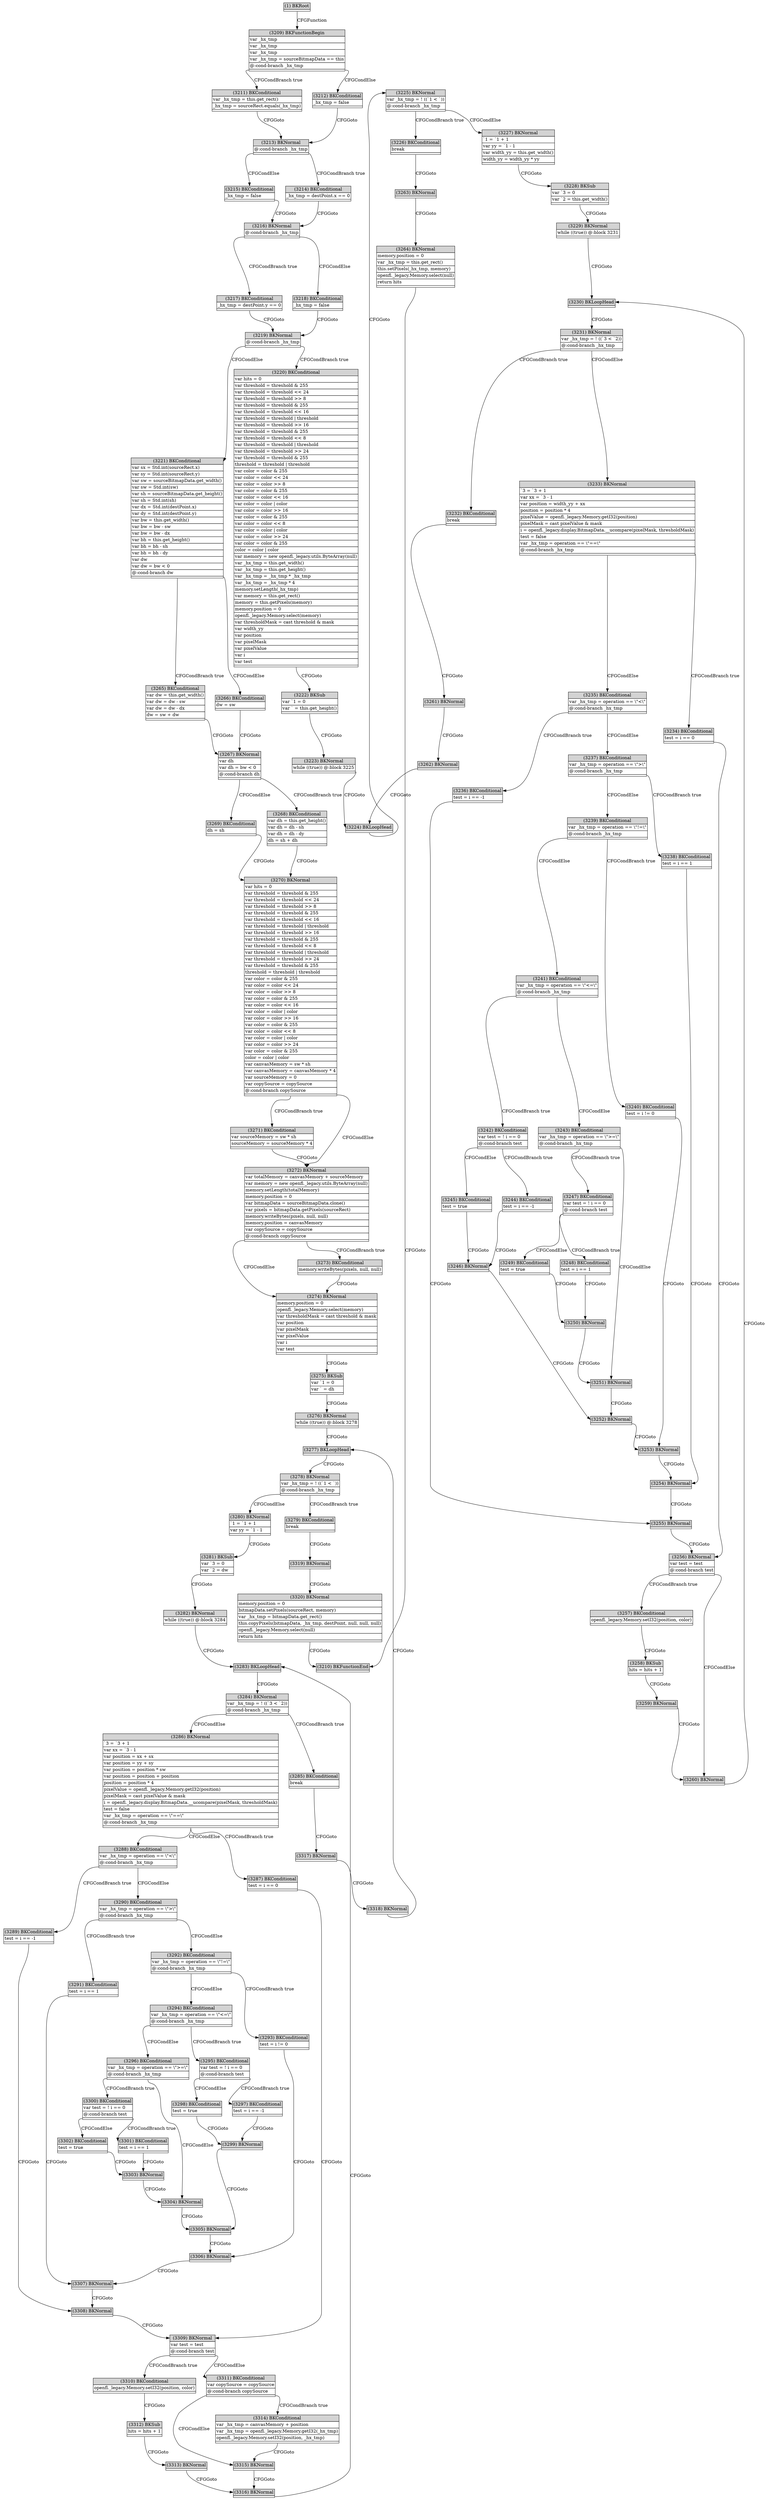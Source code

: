 digraph graphname {
	node [shape=plaintext];
n3320[label=<<table BORDER="0" CELLBORDER="1" CELLSPACING="0">
	<tr><td port="in" bgcolor="lightgray">(3320) BKNormal</td></tr>
	<tr><td port="e0" align="left">memory.position = 0</td></tr>
	<tr><td port="e1" align="left">bitmapData.setPixels(sourceRect, memory)</td></tr>
	<tr><td port="e2" align="left">var _hx_tmp = bitmapData.get_rect()</td></tr>
	<tr><td port="e3" align="left">this.copyPixels(bitmapData, _hx_tmp, destPoint, null, null, null)</td></tr>
	<tr><td port="e4" align="left">openfl._legacy.Memory.select(null)</td></tr>
	<tr><td port="e5" align="left">return hits</td></tr>
	<tr><td port="out"></td></tr>
</table>>];
n3319[label=<<table BORDER="0" CELLBORDER="1" CELLSPACING="0">
	<tr><td port="in" bgcolor="lightgray">(3319) BKNormal</td></tr>
	<tr><td port="out"></td></tr>
</table>>];
n3318[label=<<table BORDER="0" CELLBORDER="1" CELLSPACING="0">
	<tr><td port="in" bgcolor="lightgray">(3318) BKNormal</td></tr>
	<tr><td port="out"></td></tr>
</table>>];
n3317[label=<<table BORDER="0" CELLBORDER="1" CELLSPACING="0">
	<tr><td port="in" bgcolor="lightgray">(3317) BKNormal</td></tr>
	<tr><td port="out"></td></tr>
</table>>];
n3316[label=<<table BORDER="0" CELLBORDER="1" CELLSPACING="0">
	<tr><td port="in" bgcolor="lightgray">(3316) BKNormal</td></tr>
	<tr><td port="out"></td></tr>
</table>>];
n3315[label=<<table BORDER="0" CELLBORDER="1" CELLSPACING="0">
	<tr><td port="in" bgcolor="lightgray">(3315) BKNormal</td></tr>
	<tr><td port="out"></td></tr>
</table>>];
n3314[label=<<table BORDER="0" CELLBORDER="1" CELLSPACING="0">
	<tr><td port="in" bgcolor="lightgray">(3314) BKConditional</td></tr>
	<tr><td port="e0" align="left">var _hx_tmp = canvasMemory + position</td></tr>
	<tr><td port="e1" align="left">var _hx_tmp = openfl._legacy.Memory.getI32(_hx_tmp)</td></tr>
	<tr><td port="e2" align="left">openfl._legacy.Memory.setI32(position, _hx_tmp)</td></tr>
	<tr><td port="out"></td></tr>
</table>>];
n3313[label=<<table BORDER="0" CELLBORDER="1" CELLSPACING="0">
	<tr><td port="in" bgcolor="lightgray">(3313) BKNormal</td></tr>
	<tr><td port="out"></td></tr>
</table>>];
n3312[label=<<table BORDER="0" CELLBORDER="1" CELLSPACING="0">
	<tr><td port="in" bgcolor="lightgray">(3312) BKSub</td></tr>
	<tr><td port="e0" align="left">hits = hits + 1</td></tr>
	<tr><td port="out"></td></tr>
</table>>];
n3311[label=<<table BORDER="0" CELLBORDER="1" CELLSPACING="0">
	<tr><td port="in" bgcolor="lightgray">(3311) BKConditional</td></tr>
	<tr><td port="e0" align="left">var copySource = copySource</td></tr>
	<tr><td port="e1" align="left">@:cond-branch copySource</td></tr>
	<tr><td port="out"></td></tr>
</table>>];
n3310[label=<<table BORDER="0" CELLBORDER="1" CELLSPACING="0">
	<tr><td port="in" bgcolor="lightgray">(3310) BKConditional</td></tr>
	<tr><td port="e0" align="left">openfl._legacy.Memory.setI32(position, color)</td></tr>
	<tr><td port="out"></td></tr>
</table>>];
n3309[label=<<table BORDER="0" CELLBORDER="1" CELLSPACING="0">
	<tr><td port="in" bgcolor="lightgray">(3309) BKNormal</td></tr>
	<tr><td port="e0" align="left">var test = test</td></tr>
	<tr><td port="e1" align="left">@:cond-branch test</td></tr>
	<tr><td port="out"></td></tr>
</table>>];
n3308[label=<<table BORDER="0" CELLBORDER="1" CELLSPACING="0">
	<tr><td port="in" bgcolor="lightgray">(3308) BKNormal</td></tr>
	<tr><td port="out"></td></tr>
</table>>];
n3307[label=<<table BORDER="0" CELLBORDER="1" CELLSPACING="0">
	<tr><td port="in" bgcolor="lightgray">(3307) BKNormal</td></tr>
	<tr><td port="out"></td></tr>
</table>>];
n3306[label=<<table BORDER="0" CELLBORDER="1" CELLSPACING="0">
	<tr><td port="in" bgcolor="lightgray">(3306) BKNormal</td></tr>
	<tr><td port="out"></td></tr>
</table>>];
n3305[label=<<table BORDER="0" CELLBORDER="1" CELLSPACING="0">
	<tr><td port="in" bgcolor="lightgray">(3305) BKNormal</td></tr>
	<tr><td port="out"></td></tr>
</table>>];
n3304[label=<<table BORDER="0" CELLBORDER="1" CELLSPACING="0">
	<tr><td port="in" bgcolor="lightgray">(3304) BKNormal</td></tr>
	<tr><td port="out"></td></tr>
</table>>];
n3303[label=<<table BORDER="0" CELLBORDER="1" CELLSPACING="0">
	<tr><td port="in" bgcolor="lightgray">(3303) BKNormal</td></tr>
	<tr><td port="out"></td></tr>
</table>>];
n3302[label=<<table BORDER="0" CELLBORDER="1" CELLSPACING="0">
	<tr><td port="in" bgcolor="lightgray">(3302) BKConditional</td></tr>
	<tr><td port="e0" align="left">test = true</td></tr>
	<tr><td port="out"></td></tr>
</table>>];
n3301[label=<<table BORDER="0" CELLBORDER="1" CELLSPACING="0">
	<tr><td port="in" bgcolor="lightgray">(3301) BKConditional</td></tr>
	<tr><td port="e0" align="left">test = i == 1</td></tr>
	<tr><td port="out"></td></tr>
</table>>];
n3300[label=<<table BORDER="0" CELLBORDER="1" CELLSPACING="0">
	<tr><td port="in" bgcolor="lightgray">(3300) BKConditional</td></tr>
	<tr><td port="e0" align="left">var test = ! i == 0</td></tr>
	<tr><td port="e1" align="left">@:cond-branch test</td></tr>
	<tr><td port="out"></td></tr>
</table>>];
n3299[label=<<table BORDER="0" CELLBORDER="1" CELLSPACING="0">
	<tr><td port="in" bgcolor="lightgray">(3299) BKNormal</td></tr>
	<tr><td port="out"></td></tr>
</table>>];
n3298[label=<<table BORDER="0" CELLBORDER="1" CELLSPACING="0">
	<tr><td port="in" bgcolor="lightgray">(3298) BKConditional</td></tr>
	<tr><td port="e0" align="left">test = true</td></tr>
	<tr><td port="out"></td></tr>
</table>>];
n3297[label=<<table BORDER="0" CELLBORDER="1" CELLSPACING="0">
	<tr><td port="in" bgcolor="lightgray">(3297) BKConditional</td></tr>
	<tr><td port="e0" align="left">test = i == -1</td></tr>
	<tr><td port="out"></td></tr>
</table>>];
n3296[label=<<table BORDER="0" CELLBORDER="1" CELLSPACING="0">
	<tr><td port="in" bgcolor="lightgray">(3296) BKConditional</td></tr>
	<tr><td port="e0" align="left">var _hx_tmp = operation == \"&gt;=\"</td></tr>
	<tr><td port="e1" align="left">@:cond-branch _hx_tmp</td></tr>
	<tr><td port="out"></td></tr>
</table>>];
n3295[label=<<table BORDER="0" CELLBORDER="1" CELLSPACING="0">
	<tr><td port="in" bgcolor="lightgray">(3295) BKConditional</td></tr>
	<tr><td port="e0" align="left">var test = ! i == 0</td></tr>
	<tr><td port="e1" align="left">@:cond-branch test</td></tr>
	<tr><td port="out"></td></tr>
</table>>];
n3294[label=<<table BORDER="0" CELLBORDER="1" CELLSPACING="0">
	<tr><td port="in" bgcolor="lightgray">(3294) BKConditional</td></tr>
	<tr><td port="e0" align="left">var _hx_tmp = operation == \"&lt;=\"</td></tr>
	<tr><td port="e1" align="left">@:cond-branch _hx_tmp</td></tr>
	<tr><td port="out"></td></tr>
</table>>];
n3293[label=<<table BORDER="0" CELLBORDER="1" CELLSPACING="0">
	<tr><td port="in" bgcolor="lightgray">(3293) BKConditional</td></tr>
	<tr><td port="e0" align="left">test = i != 0</td></tr>
	<tr><td port="out"></td></tr>
</table>>];
n3292[label=<<table BORDER="0" CELLBORDER="1" CELLSPACING="0">
	<tr><td port="in" bgcolor="lightgray">(3292) BKConditional</td></tr>
	<tr><td port="e0" align="left">var _hx_tmp = operation == \"!=\"</td></tr>
	<tr><td port="e1" align="left">@:cond-branch _hx_tmp</td></tr>
	<tr><td port="out"></td></tr>
</table>>];
n3291[label=<<table BORDER="0" CELLBORDER="1" CELLSPACING="0">
	<tr><td port="in" bgcolor="lightgray">(3291) BKConditional</td></tr>
	<tr><td port="e0" align="left">test = i == 1</td></tr>
	<tr><td port="out"></td></tr>
</table>>];
n3290[label=<<table BORDER="0" CELLBORDER="1" CELLSPACING="0">
	<tr><td port="in" bgcolor="lightgray">(3290) BKConditional</td></tr>
	<tr><td port="e0" align="left">var _hx_tmp = operation == \"&gt;\"</td></tr>
	<tr><td port="e1" align="left">@:cond-branch _hx_tmp</td></tr>
	<tr><td port="out"></td></tr>
</table>>];
n3289[label=<<table BORDER="0" CELLBORDER="1" CELLSPACING="0">
	<tr><td port="in" bgcolor="lightgray">(3289) BKConditional</td></tr>
	<tr><td port="e0" align="left">test = i == -1</td></tr>
	<tr><td port="out"></td></tr>
</table>>];
n3288[label=<<table BORDER="0" CELLBORDER="1" CELLSPACING="0">
	<tr><td port="in" bgcolor="lightgray">(3288) BKConditional</td></tr>
	<tr><td port="e0" align="left">var _hx_tmp = operation == \"&lt;\"</td></tr>
	<tr><td port="e1" align="left">@:cond-branch _hx_tmp</td></tr>
	<tr><td port="out"></td></tr>
</table>>];
n3287[label=<<table BORDER="0" CELLBORDER="1" CELLSPACING="0">
	<tr><td port="in" bgcolor="lightgray">(3287) BKConditional</td></tr>
	<tr><td port="e0" align="left">test = i == 0</td></tr>
	<tr><td port="out"></td></tr>
</table>>];
n3286[label=<<table BORDER="0" CELLBORDER="1" CELLSPACING="0">
	<tr><td port="in" bgcolor="lightgray">(3286) BKNormal</td></tr>
	<tr><td port="e0" align="left">`3 = `3 + 1</td></tr>
	<tr><td port="e1" align="left">var xx = `3 - 1</td></tr>
	<tr><td port="e2" align="left">var position = xx + sx</td></tr>
	<tr><td port="e3" align="left">var position = yy + sy</td></tr>
	<tr><td port="e4" align="left">var position = position * sw</td></tr>
	<tr><td port="e5" align="left">var position = position + position</td></tr>
	<tr><td port="e6" align="left">position = position * 4</td></tr>
	<tr><td port="e7" align="left">pixelValue = openfl._legacy.Memory.getI32(position)</td></tr>
	<tr><td port="e8" align="left">pixelMask = cast pixelValue &amp; mask</td></tr>
	<tr><td port="e9" align="left">i = openfl._legacy.display.BitmapData.__ucompare(pixelMask, thresholdMask)</td></tr>
	<tr><td port="e10" align="left">test = false</td></tr>
	<tr><td port="e11" align="left">var _hx_tmp = operation == \"==\"</td></tr>
	<tr><td port="e12" align="left">@:cond-branch _hx_tmp</td></tr>
	<tr><td port="out"></td></tr>
</table>>];
n3285[label=<<table BORDER="0" CELLBORDER="1" CELLSPACING="0">
	<tr><td port="in" bgcolor="lightgray">(3285) BKConditional</td></tr>
	<tr><td port="e0" align="left">break</td></tr>
	<tr><td port="out"></td></tr>
</table>>];
n3284[label=<<table BORDER="0" CELLBORDER="1" CELLSPACING="0">
	<tr><td port="in" bgcolor="lightgray">(3284) BKNormal</td></tr>
	<tr><td port="e0" align="left">var _hx_tmp = ! ((`3 &lt; `2))</td></tr>
	<tr><td port="e1" align="left">@:cond-branch _hx_tmp</td></tr>
	<tr><td port="out"></td></tr>
</table>>];
n3283[label=<<table BORDER="0" CELLBORDER="1" CELLSPACING="0">
	<tr><td port="in" bgcolor="lightgray">(3283) BKLoopHead</td></tr>
	<tr><td port="out"></td></tr>
</table>>];
n3282[label=<<table BORDER="0" CELLBORDER="1" CELLSPACING="0">
	<tr><td port="in" bgcolor="lightgray">(3282) BKNormal</td></tr>
	<tr><td port="e0" align="left">while ((true)) @:block 3284</td></tr>
	<tr><td port="out"></td></tr>
</table>>];
n3281[label=<<table BORDER="0" CELLBORDER="1" CELLSPACING="0">
	<tr><td port="in" bgcolor="lightgray">(3281) BKSub</td></tr>
	<tr><td port="e0" align="left">var `3 = 0</td></tr>
	<tr><td port="e1" align="left">var `2 = dw</td></tr>
	<tr><td port="out"></td></tr>
</table>>];
n3280[label=<<table BORDER="0" CELLBORDER="1" CELLSPACING="0">
	<tr><td port="in" bgcolor="lightgray">(3280) BKNormal</td></tr>
	<tr><td port="e0" align="left">`1 = `1 + 1</td></tr>
	<tr><td port="e1" align="left">var yy = `1 - 1</td></tr>
	<tr><td port="out"></td></tr>
</table>>];
n3279[label=<<table BORDER="0" CELLBORDER="1" CELLSPACING="0">
	<tr><td port="in" bgcolor="lightgray">(3279) BKConditional</td></tr>
	<tr><td port="e0" align="left">break</td></tr>
	<tr><td port="out"></td></tr>
</table>>];
n3278[label=<<table BORDER="0" CELLBORDER="1" CELLSPACING="0">
	<tr><td port="in" bgcolor="lightgray">(3278) BKNormal</td></tr>
	<tr><td port="e0" align="left">var _hx_tmp = ! ((`1 &lt; `))</td></tr>
	<tr><td port="e1" align="left">@:cond-branch _hx_tmp</td></tr>
	<tr><td port="out"></td></tr>
</table>>];
n3277[label=<<table BORDER="0" CELLBORDER="1" CELLSPACING="0">
	<tr><td port="in" bgcolor="lightgray">(3277) BKLoopHead</td></tr>
	<tr><td port="out"></td></tr>
</table>>];
n3276[label=<<table BORDER="0" CELLBORDER="1" CELLSPACING="0">
	<tr><td port="in" bgcolor="lightgray">(3276) BKNormal</td></tr>
	<tr><td port="e0" align="left">while ((true)) @:block 3278</td></tr>
	<tr><td port="out"></td></tr>
</table>>];
n3275[label=<<table BORDER="0" CELLBORDER="1" CELLSPACING="0">
	<tr><td port="in" bgcolor="lightgray">(3275) BKSub</td></tr>
	<tr><td port="e0" align="left">var `1 = 0</td></tr>
	<tr><td port="e1" align="left">var ` = dh</td></tr>
	<tr><td port="out"></td></tr>
</table>>];
n3274[label=<<table BORDER="0" CELLBORDER="1" CELLSPACING="0">
	<tr><td port="in" bgcolor="lightgray">(3274) BKNormal</td></tr>
	<tr><td port="e0" align="left">memory.position = 0</td></tr>
	<tr><td port="e1" align="left">openfl._legacy.Memory.select(memory)</td></tr>
	<tr><td port="e2" align="left">var thresholdMask = cast threshold &amp; mask</td></tr>
	<tr><td port="e3" align="left">var position</td></tr>
	<tr><td port="e4" align="left">var pixelMask</td></tr>
	<tr><td port="e5" align="left">var pixelValue</td></tr>
	<tr><td port="e6" align="left">var i</td></tr>
	<tr><td port="e7" align="left">var test</td></tr>
	<tr><td port="out"></td></tr>
</table>>];
n3273[label=<<table BORDER="0" CELLBORDER="1" CELLSPACING="0">
	<tr><td port="in" bgcolor="lightgray">(3273) BKConditional</td></tr>
	<tr><td port="e0" align="left">memory.writeBytes(pixels, null, null)</td></tr>
	<tr><td port="out"></td></tr>
</table>>];
n3272[label=<<table BORDER="0" CELLBORDER="1" CELLSPACING="0">
	<tr><td port="in" bgcolor="lightgray">(3272) BKNormal</td></tr>
	<tr><td port="e0" align="left">var totalMemory = canvasMemory + sourceMemory</td></tr>
	<tr><td port="e1" align="left">var memory = new openfl._legacy.utils.ByteArray(null)</td></tr>
	<tr><td port="e2" align="left">memory.setLength(totalMemory)</td></tr>
	<tr><td port="e3" align="left">memory.position = 0</td></tr>
	<tr><td port="e4" align="left">var bitmapData = sourceBitmapData.clone()</td></tr>
	<tr><td port="e5" align="left">var pixels = bitmapData.getPixels(sourceRect)</td></tr>
	<tr><td port="e6" align="left">memory.writeBytes(pixels, null, null)</td></tr>
	<tr><td port="e7" align="left">memory.position = canvasMemory</td></tr>
	<tr><td port="e8" align="left">var copySource = copySource</td></tr>
	<tr><td port="e9" align="left">@:cond-branch copySource</td></tr>
	<tr><td port="out"></td></tr>
</table>>];
n3271[label=<<table BORDER="0" CELLBORDER="1" CELLSPACING="0">
	<tr><td port="in" bgcolor="lightgray">(3271) BKConditional</td></tr>
	<tr><td port="e0" align="left">var sourceMemory = sw * sh</td></tr>
	<tr><td port="e1" align="left">sourceMemory = sourceMemory * 4</td></tr>
	<tr><td port="out"></td></tr>
</table>>];
n3270[label=<<table BORDER="0" CELLBORDER="1" CELLSPACING="0">
	<tr><td port="in" bgcolor="lightgray">(3270) BKNormal</td></tr>
	<tr><td port="e0" align="left">var hits = 0</td></tr>
	<tr><td port="e1" align="left">var threshold = threshold &amp; 255</td></tr>
	<tr><td port="e2" align="left">var threshold = threshold &lt;&lt; 24</td></tr>
	<tr><td port="e3" align="left">var threshold = threshold &gt;&gt; 8</td></tr>
	<tr><td port="e4" align="left">var threshold = threshold &amp; 255</td></tr>
	<tr><td port="e5" align="left">var threshold = threshold &lt;&lt; 16</td></tr>
	<tr><td port="e6" align="left">var threshold = threshold | threshold</td></tr>
	<tr><td port="e7" align="left">var threshold = threshold &gt;&gt; 16</td></tr>
	<tr><td port="e8" align="left">var threshold = threshold &amp; 255</td></tr>
	<tr><td port="e9" align="left">var threshold = threshold &lt;&lt; 8</td></tr>
	<tr><td port="e10" align="left">var threshold = threshold | threshold</td></tr>
	<tr><td port="e11" align="left">var threshold = threshold &gt;&gt; 24</td></tr>
	<tr><td port="e12" align="left">var threshold = threshold &amp; 255</td></tr>
	<tr><td port="e13" align="left">threshold = threshold | threshold</td></tr>
	<tr><td port="e14" align="left">var color = color &amp; 255</td></tr>
	<tr><td port="e15" align="left">var color = color &lt;&lt; 24</td></tr>
	<tr><td port="e16" align="left">var color = color &gt;&gt; 8</td></tr>
	<tr><td port="e17" align="left">var color = color &amp; 255</td></tr>
	<tr><td port="e18" align="left">var color = color &lt;&lt; 16</td></tr>
	<tr><td port="e19" align="left">var color = color | color</td></tr>
	<tr><td port="e20" align="left">var color = color &gt;&gt; 16</td></tr>
	<tr><td port="e21" align="left">var color = color &amp; 255</td></tr>
	<tr><td port="e22" align="left">var color = color &lt;&lt; 8</td></tr>
	<tr><td port="e23" align="left">var color = color | color</td></tr>
	<tr><td port="e24" align="left">var color = color &gt;&gt; 24</td></tr>
	<tr><td port="e25" align="left">var color = color &amp; 255</td></tr>
	<tr><td port="e26" align="left">color = color | color</td></tr>
	<tr><td port="e27" align="left">var canvasMemory = sw * sh</td></tr>
	<tr><td port="e28" align="left">var canvasMemory = canvasMemory * 4</td></tr>
	<tr><td port="e29" align="left">var sourceMemory = 0</td></tr>
	<tr><td port="e30" align="left">var copySource = copySource</td></tr>
	<tr><td port="e31" align="left">@:cond-branch copySource</td></tr>
	<tr><td port="out"></td></tr>
</table>>];
n3269[label=<<table BORDER="0" CELLBORDER="1" CELLSPACING="0">
	<tr><td port="in" bgcolor="lightgray">(3269) BKConditional</td></tr>
	<tr><td port="e0" align="left">dh = sh</td></tr>
	<tr><td port="out"></td></tr>
</table>>];
n3268[label=<<table BORDER="0" CELLBORDER="1" CELLSPACING="0">
	<tr><td port="in" bgcolor="lightgray">(3268) BKConditional</td></tr>
	<tr><td port="e0" align="left">var dh = this.get_height()</td></tr>
	<tr><td port="e1" align="left">var dh = dh - sh</td></tr>
	<tr><td port="e2" align="left">var dh = dh - dy</td></tr>
	<tr><td port="e3" align="left">dh = sh + dh</td></tr>
	<tr><td port="out"></td></tr>
</table>>];
n3267[label=<<table BORDER="0" CELLBORDER="1" CELLSPACING="0">
	<tr><td port="in" bgcolor="lightgray">(3267) BKNormal</td></tr>
	<tr><td port="e0" align="left">var dh</td></tr>
	<tr><td port="e1" align="left">var dh = bw &lt; 0</td></tr>
	<tr><td port="e2" align="left">@:cond-branch dh</td></tr>
	<tr><td port="out"></td></tr>
</table>>];
n3266[label=<<table BORDER="0" CELLBORDER="1" CELLSPACING="0">
	<tr><td port="in" bgcolor="lightgray">(3266) BKConditional</td></tr>
	<tr><td port="e0" align="left">dw = sw</td></tr>
	<tr><td port="out"></td></tr>
</table>>];
n3265[label=<<table BORDER="0" CELLBORDER="1" CELLSPACING="0">
	<tr><td port="in" bgcolor="lightgray">(3265) BKConditional</td></tr>
	<tr><td port="e0" align="left">var dw = this.get_width()</td></tr>
	<tr><td port="e1" align="left">var dw = dw - sw</td></tr>
	<tr><td port="e2" align="left">var dw = dw - dx</td></tr>
	<tr><td port="e3" align="left">dw = sw + dw</td></tr>
	<tr><td port="out"></td></tr>
</table>>];
n3264[label=<<table BORDER="0" CELLBORDER="1" CELLSPACING="0">
	<tr><td port="in" bgcolor="lightgray">(3264) BKNormal</td></tr>
	<tr><td port="e0" align="left">memory.position = 0</td></tr>
	<tr><td port="e1" align="left">var _hx_tmp = this.get_rect()</td></tr>
	<tr><td port="e2" align="left">this.setPixels(_hx_tmp, memory)</td></tr>
	<tr><td port="e3" align="left">openfl._legacy.Memory.select(null)</td></tr>
	<tr><td port="e4" align="left">return hits</td></tr>
	<tr><td port="out"></td></tr>
</table>>];
n3263[label=<<table BORDER="0" CELLBORDER="1" CELLSPACING="0">
	<tr><td port="in" bgcolor="lightgray">(3263) BKNormal</td></tr>
	<tr><td port="out"></td></tr>
</table>>];
n3262[label=<<table BORDER="0" CELLBORDER="1" CELLSPACING="0">
	<tr><td port="in" bgcolor="lightgray">(3262) BKNormal</td></tr>
	<tr><td port="out"></td></tr>
</table>>];
n3261[label=<<table BORDER="0" CELLBORDER="1" CELLSPACING="0">
	<tr><td port="in" bgcolor="lightgray">(3261) BKNormal</td></tr>
	<tr><td port="out"></td></tr>
</table>>];
n3260[label=<<table BORDER="0" CELLBORDER="1" CELLSPACING="0">
	<tr><td port="in" bgcolor="lightgray">(3260) BKNormal</td></tr>
	<tr><td port="out"></td></tr>
</table>>];
n3259[label=<<table BORDER="0" CELLBORDER="1" CELLSPACING="0">
	<tr><td port="in" bgcolor="lightgray">(3259) BKNormal</td></tr>
	<tr><td port="out"></td></tr>
</table>>];
n3258[label=<<table BORDER="0" CELLBORDER="1" CELLSPACING="0">
	<tr><td port="in" bgcolor="lightgray">(3258) BKSub</td></tr>
	<tr><td port="e0" align="left">hits = hits + 1</td></tr>
	<tr><td port="out"></td></tr>
</table>>];
n3257[label=<<table BORDER="0" CELLBORDER="1" CELLSPACING="0">
	<tr><td port="in" bgcolor="lightgray">(3257) BKConditional</td></tr>
	<tr><td port="e0" align="left">openfl._legacy.Memory.setI32(position, color)</td></tr>
	<tr><td port="out"></td></tr>
</table>>];
n3256[label=<<table BORDER="0" CELLBORDER="1" CELLSPACING="0">
	<tr><td port="in" bgcolor="lightgray">(3256) BKNormal</td></tr>
	<tr><td port="e0" align="left">var test = test</td></tr>
	<tr><td port="e1" align="left">@:cond-branch test</td></tr>
	<tr><td port="out"></td></tr>
</table>>];
n3255[label=<<table BORDER="0" CELLBORDER="1" CELLSPACING="0">
	<tr><td port="in" bgcolor="lightgray">(3255) BKNormal</td></tr>
	<tr><td port="out"></td></tr>
</table>>];
n3254[label=<<table BORDER="0" CELLBORDER="1" CELLSPACING="0">
	<tr><td port="in" bgcolor="lightgray">(3254) BKNormal</td></tr>
	<tr><td port="out"></td></tr>
</table>>];
n3253[label=<<table BORDER="0" CELLBORDER="1" CELLSPACING="0">
	<tr><td port="in" bgcolor="lightgray">(3253) BKNormal</td></tr>
	<tr><td port="out"></td></tr>
</table>>];
n3252[label=<<table BORDER="0" CELLBORDER="1" CELLSPACING="0">
	<tr><td port="in" bgcolor="lightgray">(3252) BKNormal</td></tr>
	<tr><td port="out"></td></tr>
</table>>];
n3251[label=<<table BORDER="0" CELLBORDER="1" CELLSPACING="0">
	<tr><td port="in" bgcolor="lightgray">(3251) BKNormal</td></tr>
	<tr><td port="out"></td></tr>
</table>>];
n3250[label=<<table BORDER="0" CELLBORDER="1" CELLSPACING="0">
	<tr><td port="in" bgcolor="lightgray">(3250) BKNormal</td></tr>
	<tr><td port="out"></td></tr>
</table>>];
n3249[label=<<table BORDER="0" CELLBORDER="1" CELLSPACING="0">
	<tr><td port="in" bgcolor="lightgray">(3249) BKConditional</td></tr>
	<tr><td port="e0" align="left">test = true</td></tr>
	<tr><td port="out"></td></tr>
</table>>];
n3248[label=<<table BORDER="0" CELLBORDER="1" CELLSPACING="0">
	<tr><td port="in" bgcolor="lightgray">(3248) BKConditional</td></tr>
	<tr><td port="e0" align="left">test = i == 1</td></tr>
	<tr><td port="out"></td></tr>
</table>>];
n3247[label=<<table BORDER="0" CELLBORDER="1" CELLSPACING="0">
	<tr><td port="in" bgcolor="lightgray">(3247) BKConditional</td></tr>
	<tr><td port="e0" align="left">var test = ! i == 0</td></tr>
	<tr><td port="e1" align="left">@:cond-branch test</td></tr>
	<tr><td port="out"></td></tr>
</table>>];
n3246[label=<<table BORDER="0" CELLBORDER="1" CELLSPACING="0">
	<tr><td port="in" bgcolor="lightgray">(3246) BKNormal</td></tr>
	<tr><td port="out"></td></tr>
</table>>];
n3245[label=<<table BORDER="0" CELLBORDER="1" CELLSPACING="0">
	<tr><td port="in" bgcolor="lightgray">(3245) BKConditional</td></tr>
	<tr><td port="e0" align="left">test = true</td></tr>
	<tr><td port="out"></td></tr>
</table>>];
n3244[label=<<table BORDER="0" CELLBORDER="1" CELLSPACING="0">
	<tr><td port="in" bgcolor="lightgray">(3244) BKConditional</td></tr>
	<tr><td port="e0" align="left">test = i == -1</td></tr>
	<tr><td port="out"></td></tr>
</table>>];
n3243[label=<<table BORDER="0" CELLBORDER="1" CELLSPACING="0">
	<tr><td port="in" bgcolor="lightgray">(3243) BKConditional</td></tr>
	<tr><td port="e0" align="left">var _hx_tmp = operation == \"&gt;=\"</td></tr>
	<tr><td port="e1" align="left">@:cond-branch _hx_tmp</td></tr>
	<tr><td port="out"></td></tr>
</table>>];
n3242[label=<<table BORDER="0" CELLBORDER="1" CELLSPACING="0">
	<tr><td port="in" bgcolor="lightgray">(3242) BKConditional</td></tr>
	<tr><td port="e0" align="left">var test = ! i == 0</td></tr>
	<tr><td port="e1" align="left">@:cond-branch test</td></tr>
	<tr><td port="out"></td></tr>
</table>>];
n3241[label=<<table BORDER="0" CELLBORDER="1" CELLSPACING="0">
	<tr><td port="in" bgcolor="lightgray">(3241) BKConditional</td></tr>
	<tr><td port="e0" align="left">var _hx_tmp = operation == \"&lt;=\"</td></tr>
	<tr><td port="e1" align="left">@:cond-branch _hx_tmp</td></tr>
	<tr><td port="out"></td></tr>
</table>>];
n3240[label=<<table BORDER="0" CELLBORDER="1" CELLSPACING="0">
	<tr><td port="in" bgcolor="lightgray">(3240) BKConditional</td></tr>
	<tr><td port="e0" align="left">test = i != 0</td></tr>
	<tr><td port="out"></td></tr>
</table>>];
n3239[label=<<table BORDER="0" CELLBORDER="1" CELLSPACING="0">
	<tr><td port="in" bgcolor="lightgray">(3239) BKConditional</td></tr>
	<tr><td port="e0" align="left">var _hx_tmp = operation == \"!=\"</td></tr>
	<tr><td port="e1" align="left">@:cond-branch _hx_tmp</td></tr>
	<tr><td port="out"></td></tr>
</table>>];
n3238[label=<<table BORDER="0" CELLBORDER="1" CELLSPACING="0">
	<tr><td port="in" bgcolor="lightgray">(3238) BKConditional</td></tr>
	<tr><td port="e0" align="left">test = i == 1</td></tr>
	<tr><td port="out"></td></tr>
</table>>];
n3237[label=<<table BORDER="0" CELLBORDER="1" CELLSPACING="0">
	<tr><td port="in" bgcolor="lightgray">(3237) BKConditional</td></tr>
	<tr><td port="e0" align="left">var _hx_tmp = operation == \"&gt;\"</td></tr>
	<tr><td port="e1" align="left">@:cond-branch _hx_tmp</td></tr>
	<tr><td port="out"></td></tr>
</table>>];
n3236[label=<<table BORDER="0" CELLBORDER="1" CELLSPACING="0">
	<tr><td port="in" bgcolor="lightgray">(3236) BKConditional</td></tr>
	<tr><td port="e0" align="left">test = i == -1</td></tr>
	<tr><td port="out"></td></tr>
</table>>];
n3235[label=<<table BORDER="0" CELLBORDER="1" CELLSPACING="0">
	<tr><td port="in" bgcolor="lightgray">(3235) BKConditional</td></tr>
	<tr><td port="e0" align="left">var _hx_tmp = operation == \"&lt;\"</td></tr>
	<tr><td port="e1" align="left">@:cond-branch _hx_tmp</td></tr>
	<tr><td port="out"></td></tr>
</table>>];
n3234[label=<<table BORDER="0" CELLBORDER="1" CELLSPACING="0">
	<tr><td port="in" bgcolor="lightgray">(3234) BKConditional</td></tr>
	<tr><td port="e0" align="left">test = i == 0</td></tr>
	<tr><td port="out"></td></tr>
</table>>];
n3233[label=<<table BORDER="0" CELLBORDER="1" CELLSPACING="0">
	<tr><td port="in" bgcolor="lightgray">(3233) BKNormal</td></tr>
	<tr><td port="e0" align="left">`3 = `3 + 1</td></tr>
	<tr><td port="e1" align="left">var xx = `3 - 1</td></tr>
	<tr><td port="e2" align="left">var position = width_yy + xx</td></tr>
	<tr><td port="e3" align="left">position = position * 4</td></tr>
	<tr><td port="e4" align="left">pixelValue = openfl._legacy.Memory.getI32(position)</td></tr>
	<tr><td port="e5" align="left">pixelMask = cast pixelValue &amp; mask</td></tr>
	<tr><td port="e6" align="left">i = openfl._legacy.display.BitmapData.__ucompare(pixelMask, thresholdMask)</td></tr>
	<tr><td port="e7" align="left">test = false</td></tr>
	<tr><td port="e8" align="left">var _hx_tmp = operation == \"==\"</td></tr>
	<tr><td port="e9" align="left">@:cond-branch _hx_tmp</td></tr>
	<tr><td port="out"></td></tr>
</table>>];
n3232[label=<<table BORDER="0" CELLBORDER="1" CELLSPACING="0">
	<tr><td port="in" bgcolor="lightgray">(3232) BKConditional</td></tr>
	<tr><td port="e0" align="left">break</td></tr>
	<tr><td port="out"></td></tr>
</table>>];
n3231[label=<<table BORDER="0" CELLBORDER="1" CELLSPACING="0">
	<tr><td port="in" bgcolor="lightgray">(3231) BKNormal</td></tr>
	<tr><td port="e0" align="left">var _hx_tmp = ! ((`3 &lt; `2))</td></tr>
	<tr><td port="e1" align="left">@:cond-branch _hx_tmp</td></tr>
	<tr><td port="out"></td></tr>
</table>>];
n3230[label=<<table BORDER="0" CELLBORDER="1" CELLSPACING="0">
	<tr><td port="in" bgcolor="lightgray">(3230) BKLoopHead</td></tr>
	<tr><td port="out"></td></tr>
</table>>];
n3229[label=<<table BORDER="0" CELLBORDER="1" CELLSPACING="0">
	<tr><td port="in" bgcolor="lightgray">(3229) BKNormal</td></tr>
	<tr><td port="e0" align="left">while ((true)) @:block 3231</td></tr>
	<tr><td port="out"></td></tr>
</table>>];
n3228[label=<<table BORDER="0" CELLBORDER="1" CELLSPACING="0">
	<tr><td port="in" bgcolor="lightgray">(3228) BKSub</td></tr>
	<tr><td port="e0" align="left">var `3 = 0</td></tr>
	<tr><td port="e1" align="left">var `2 = this.get_width()</td></tr>
	<tr><td port="out"></td></tr>
</table>>];
n3227[label=<<table BORDER="0" CELLBORDER="1" CELLSPACING="0">
	<tr><td port="in" bgcolor="lightgray">(3227) BKNormal</td></tr>
	<tr><td port="e0" align="left">`1 = `1 + 1</td></tr>
	<tr><td port="e1" align="left">var yy = `1 - 1</td></tr>
	<tr><td port="e2" align="left">var width_yy = this.get_width()</td></tr>
	<tr><td port="e3" align="left">width_yy = width_yy * yy</td></tr>
	<tr><td port="out"></td></tr>
</table>>];
n3226[label=<<table BORDER="0" CELLBORDER="1" CELLSPACING="0">
	<tr><td port="in" bgcolor="lightgray">(3226) BKConditional</td></tr>
	<tr><td port="e0" align="left">break</td></tr>
	<tr><td port="out"></td></tr>
</table>>];
n3225[label=<<table BORDER="0" CELLBORDER="1" CELLSPACING="0">
	<tr><td port="in" bgcolor="lightgray">(3225) BKNormal</td></tr>
	<tr><td port="e0" align="left">var _hx_tmp = ! ((`1 &lt; `))</td></tr>
	<tr><td port="e1" align="left">@:cond-branch _hx_tmp</td></tr>
	<tr><td port="out"></td></tr>
</table>>];
n3224[label=<<table BORDER="0" CELLBORDER="1" CELLSPACING="0">
	<tr><td port="in" bgcolor="lightgray">(3224) BKLoopHead</td></tr>
	<tr><td port="out"></td></tr>
</table>>];
n3223[label=<<table BORDER="0" CELLBORDER="1" CELLSPACING="0">
	<tr><td port="in" bgcolor="lightgray">(3223) BKNormal</td></tr>
	<tr><td port="e0" align="left">while ((true)) @:block 3225</td></tr>
	<tr><td port="out"></td></tr>
</table>>];
n3222[label=<<table BORDER="0" CELLBORDER="1" CELLSPACING="0">
	<tr><td port="in" bgcolor="lightgray">(3222) BKSub</td></tr>
	<tr><td port="e0" align="left">var `1 = 0</td></tr>
	<tr><td port="e1" align="left">var ` = this.get_height()</td></tr>
	<tr><td port="out"></td></tr>
</table>>];
n3221[label=<<table BORDER="0" CELLBORDER="1" CELLSPACING="0">
	<tr><td port="in" bgcolor="lightgray">(3221) BKConditional</td></tr>
	<tr><td port="e0" align="left">var sx = Std.int(sourceRect.x)</td></tr>
	<tr><td port="e1" align="left">var sy = Std.int(sourceRect.y)</td></tr>
	<tr><td port="e2" align="left">var sw = sourceBitmapData.get_width()</td></tr>
	<tr><td port="e3" align="left">var sw = Std.int(sw)</td></tr>
	<tr><td port="e4" align="left">var sh = sourceBitmapData.get_height()</td></tr>
	<tr><td port="e5" align="left">var sh = Std.int(sh)</td></tr>
	<tr><td port="e6" align="left">var dx = Std.int(destPoint.x)</td></tr>
	<tr><td port="e7" align="left">var dy = Std.int(destPoint.y)</td></tr>
	<tr><td port="e8" align="left">var bw = this.get_width()</td></tr>
	<tr><td port="e9" align="left">var bw = bw - sw</td></tr>
	<tr><td port="e10" align="left">var bw = bw - dx</td></tr>
	<tr><td port="e11" align="left">var bh = this.get_height()</td></tr>
	<tr><td port="e12" align="left">var bh = bh - sh</td></tr>
	<tr><td port="e13" align="left">var bh = bh - dy</td></tr>
	<tr><td port="e14" align="left">var dw</td></tr>
	<tr><td port="e15" align="left">var dw = bw &lt; 0</td></tr>
	<tr><td port="e16" align="left">@:cond-branch dw</td></tr>
	<tr><td port="out"></td></tr>
</table>>];
n3220[label=<<table BORDER="0" CELLBORDER="1" CELLSPACING="0">
	<tr><td port="in" bgcolor="lightgray">(3220) BKConditional</td></tr>
	<tr><td port="e0" align="left">var hits = 0</td></tr>
	<tr><td port="e1" align="left">var threshold = threshold &amp; 255</td></tr>
	<tr><td port="e2" align="left">var threshold = threshold &lt;&lt; 24</td></tr>
	<tr><td port="e3" align="left">var threshold = threshold &gt;&gt; 8</td></tr>
	<tr><td port="e4" align="left">var threshold = threshold &amp; 255</td></tr>
	<tr><td port="e5" align="left">var threshold = threshold &lt;&lt; 16</td></tr>
	<tr><td port="e6" align="left">var threshold = threshold | threshold</td></tr>
	<tr><td port="e7" align="left">var threshold = threshold &gt;&gt; 16</td></tr>
	<tr><td port="e8" align="left">var threshold = threshold &amp; 255</td></tr>
	<tr><td port="e9" align="left">var threshold = threshold &lt;&lt; 8</td></tr>
	<tr><td port="e10" align="left">var threshold = threshold | threshold</td></tr>
	<tr><td port="e11" align="left">var threshold = threshold &gt;&gt; 24</td></tr>
	<tr><td port="e12" align="left">var threshold = threshold &amp; 255</td></tr>
	<tr><td port="e13" align="left">threshold = threshold | threshold</td></tr>
	<tr><td port="e14" align="left">var color = color &amp; 255</td></tr>
	<tr><td port="e15" align="left">var color = color &lt;&lt; 24</td></tr>
	<tr><td port="e16" align="left">var color = color &gt;&gt; 8</td></tr>
	<tr><td port="e17" align="left">var color = color &amp; 255</td></tr>
	<tr><td port="e18" align="left">var color = color &lt;&lt; 16</td></tr>
	<tr><td port="e19" align="left">var color = color | color</td></tr>
	<tr><td port="e20" align="left">var color = color &gt;&gt; 16</td></tr>
	<tr><td port="e21" align="left">var color = color &amp; 255</td></tr>
	<tr><td port="e22" align="left">var color = color &lt;&lt; 8</td></tr>
	<tr><td port="e23" align="left">var color = color | color</td></tr>
	<tr><td port="e24" align="left">var color = color &gt;&gt; 24</td></tr>
	<tr><td port="e25" align="left">var color = color &amp; 255</td></tr>
	<tr><td port="e26" align="left">color = color | color</td></tr>
	<tr><td port="e27" align="left">var memory = new openfl._legacy.utils.ByteArray(null)</td></tr>
	<tr><td port="e28" align="left">var _hx_tmp = this.get_width()</td></tr>
	<tr><td port="e29" align="left">var _hx_tmp = this.get_height()</td></tr>
	<tr><td port="e30" align="left">var _hx_tmp = _hx_tmp * _hx_tmp</td></tr>
	<tr><td port="e31" align="left">var _hx_tmp = _hx_tmp * 4</td></tr>
	<tr><td port="e32" align="left">memory.setLength(_hx_tmp)</td></tr>
	<tr><td port="e33" align="left">var memory = this.get_rect()</td></tr>
	<tr><td port="e34" align="left">memory = this.getPixels(memory)</td></tr>
	<tr><td port="e35" align="left">memory.position = 0</td></tr>
	<tr><td port="e36" align="left">openfl._legacy.Memory.select(memory)</td></tr>
	<tr><td port="e37" align="left">var thresholdMask = cast threshold &amp; mask</td></tr>
	<tr><td port="e38" align="left">var width_yy</td></tr>
	<tr><td port="e39" align="left">var position</td></tr>
	<tr><td port="e40" align="left">var pixelMask</td></tr>
	<tr><td port="e41" align="left">var pixelValue</td></tr>
	<tr><td port="e42" align="left">var i</td></tr>
	<tr><td port="e43" align="left">var test</td></tr>
	<tr><td port="out"></td></tr>
</table>>];
n3219[label=<<table BORDER="0" CELLBORDER="1" CELLSPACING="0">
	<tr><td port="in" bgcolor="lightgray">(3219) BKNormal</td></tr>
	<tr><td port="e0" align="left">@:cond-branch _hx_tmp</td></tr>
	<tr><td port="out"></td></tr>
</table>>];
n3218[label=<<table BORDER="0" CELLBORDER="1" CELLSPACING="0">
	<tr><td port="in" bgcolor="lightgray">(3218) BKConditional</td></tr>
	<tr><td port="e0" align="left">_hx_tmp = false</td></tr>
	<tr><td port="out"></td></tr>
</table>>];
n3217[label=<<table BORDER="0" CELLBORDER="1" CELLSPACING="0">
	<tr><td port="in" bgcolor="lightgray">(3217) BKConditional</td></tr>
	<tr><td port="e0" align="left">_hx_tmp = destPoint.y == 0</td></tr>
	<tr><td port="out"></td></tr>
</table>>];
n3216[label=<<table BORDER="0" CELLBORDER="1" CELLSPACING="0">
	<tr><td port="in" bgcolor="lightgray">(3216) BKNormal</td></tr>
	<tr><td port="e0" align="left">@:cond-branch _hx_tmp</td></tr>
	<tr><td port="out"></td></tr>
</table>>];
n3215[label=<<table BORDER="0" CELLBORDER="1" CELLSPACING="0">
	<tr><td port="in" bgcolor="lightgray">(3215) BKConditional</td></tr>
	<tr><td port="e0" align="left">_hx_tmp = false</td></tr>
	<tr><td port="out"></td></tr>
</table>>];
n3214[label=<<table BORDER="0" CELLBORDER="1" CELLSPACING="0">
	<tr><td port="in" bgcolor="lightgray">(3214) BKConditional</td></tr>
	<tr><td port="e0" align="left">_hx_tmp = destPoint.x == 0</td></tr>
	<tr><td port="out"></td></tr>
</table>>];
n3213[label=<<table BORDER="0" CELLBORDER="1" CELLSPACING="0">
	<tr><td port="in" bgcolor="lightgray">(3213) BKNormal</td></tr>
	<tr><td port="e0" align="left">@:cond-branch _hx_tmp</td></tr>
	<tr><td port="out"></td></tr>
</table>>];
n3212[label=<<table BORDER="0" CELLBORDER="1" CELLSPACING="0">
	<tr><td port="in" bgcolor="lightgray">(3212) BKConditional</td></tr>
	<tr><td port="e0" align="left">_hx_tmp = false</td></tr>
	<tr><td port="out"></td></tr>
</table>>];
n3211[label=<<table BORDER="0" CELLBORDER="1" CELLSPACING="0">
	<tr><td port="in" bgcolor="lightgray">(3211) BKConditional</td></tr>
	<tr><td port="e0" align="left">var _hx_tmp = this.get_rect()</td></tr>
	<tr><td port="e1" align="left">_hx_tmp = sourceRect.equals(_hx_tmp)</td></tr>
	<tr><td port="out"></td></tr>
</table>>];
n3210[label=<<table BORDER="0" CELLBORDER="1" CELLSPACING="0">
	<tr><td port="in" bgcolor="lightgray">(3210) BKFunctionEnd</td></tr>
	<tr><td port="out"></td></tr>
</table>>];
n3209[label=<<table BORDER="0" CELLBORDER="1" CELLSPACING="0">
	<tr><td port="in" bgcolor="lightgray">(3209) BKFunctionBegin</td></tr>
	<tr><td port="e0" align="left">var _hx_tmp</td></tr>
	<tr><td port="e1" align="left">var _hx_tmp</td></tr>
	<tr><td port="e2" align="left">var _hx_tmp</td></tr>
	<tr><td port="e3" align="left">var _hx_tmp = sourceBitmapData == this</td></tr>
	<tr><td port="e4" align="left">@:cond-branch _hx_tmp</td></tr>
	<tr><td port="out"></td></tr>
</table>>];
n1[label=<<table BORDER="0" CELLBORDER="1" CELLSPACING="0">
	<tr><td port="in" bgcolor="lightgray">(1) BKRoot</td></tr>
	<tr><td port="out"></td></tr>
</table>>];
n1:out -> n3209:in[label="CFGFunction"];
n3209:out -> n3212:in[label="CFGCondElse"];
n3209:out -> n3211:in[label="CFGCondBranch true"];
n3211:out -> n3213:in[label="CFGGoto"];
n3213:out -> n3215:in[label="CFGCondElse"];
n3213:out -> n3214:in[label="CFGCondBranch true"];
n3214:out -> n3216:in[label="CFGGoto"];
n3216:out -> n3218:in[label="CFGCondElse"];
n3216:out -> n3217:in[label="CFGCondBranch true"];
n3217:out -> n3219:in[label="CFGGoto"];
n3219:out -> n3221:in[label="CFGCondElse"];
n3219:out -> n3220:in[label="CFGCondBranch true"];
n3220:out -> n3222:in[label="CFGGoto"];
n3222:out -> n3223:in[label="CFGGoto"];
n3223:out -> n3224:in[label="CFGGoto"];
n3224:out -> n3225:in[label="CFGGoto"];
n3225:out -> n3227:in[label="CFGCondElse"];
n3225:out -> n3226:in[label="CFGCondBranch true"];
n3226:out -> n3263:in[label="CFGGoto"];
n3263:out -> n3264:in[label="CFGGoto"];
n3264:out -> n3210:in[label="CFGGoto"];
n3227:out -> n3228:in[label="CFGGoto"];
n3228:out -> n3229:in[label="CFGGoto"];
n3229:out -> n3230:in[label="CFGGoto"];
n3230:out -> n3231:in[label="CFGGoto"];
n3231:out -> n3233:in[label="CFGCondElse"];
n3231:out -> n3232:in[label="CFGCondBranch true"];
n3232:out -> n3261:in[label="CFGGoto"];
n3261:out -> n3262:in[label="CFGGoto"];
n3262:out -> n3224:in[label="CFGGoto"];
n3233:out -> n3235:in[label="CFGCondElse"];
n3233:out -> n3234:in[label="CFGCondBranch true"];
n3234:out -> n3256:in[label="CFGGoto"];
n3256:out -> n3260:in[label="CFGCondElse"];
n3256:out -> n3257:in[label="CFGCondBranch true"];
n3257:out -> n3258:in[label="CFGGoto"];
n3258:out -> n3259:in[label="CFGGoto"];
n3259:out -> n3260:in[label="CFGGoto"];
n3260:out -> n3230:in[label="CFGGoto"];
n3235:out -> n3237:in[label="CFGCondElse"];
n3235:out -> n3236:in[label="CFGCondBranch true"];
n3236:out -> n3255:in[label="CFGGoto"];
n3255:out -> n3256:in[label="CFGGoto"];
n3237:out -> n3239:in[label="CFGCondElse"];
n3237:out -> n3238:in[label="CFGCondBranch true"];
n3238:out -> n3254:in[label="CFGGoto"];
n3254:out -> n3255:in[label="CFGGoto"];
n3239:out -> n3241:in[label="CFGCondElse"];
n3239:out -> n3240:in[label="CFGCondBranch true"];
n3240:out -> n3253:in[label="CFGGoto"];
n3253:out -> n3254:in[label="CFGGoto"];
n3241:out -> n3243:in[label="CFGCondElse"];
n3241:out -> n3242:in[label="CFGCondBranch true"];
n3242:out -> n3245:in[label="CFGCondElse"];
n3242:out -> n3244:in[label="CFGCondBranch true"];
n3244:out -> n3246:in[label="CFGGoto"];
n3246:out -> n3252:in[label="CFGGoto"];
n3245:out -> n3246:in[label="CFGGoto"];
n3252:out -> n3253:in[label="CFGGoto"];
n3243:out -> n3251:in[label="CFGCondElse"];
n3243:out -> n3247:in[label="CFGCondBranch true"];
n3247:out -> n3249:in[label="CFGCondElse"];
n3247:out -> n3248:in[label="CFGCondBranch true"];
n3248:out -> n3250:in[label="CFGGoto"];
n3250:out -> n3251:in[label="CFGGoto"];
n3249:out -> n3250:in[label="CFGGoto"];
n3251:out -> n3252:in[label="CFGGoto"];
n3221:out -> n3266:in[label="CFGCondElse"];
n3221:out -> n3265:in[label="CFGCondBranch true"];
n3265:out -> n3267:in[label="CFGGoto"];
n3267:out -> n3269:in[label="CFGCondElse"];
n3267:out -> n3268:in[label="CFGCondBranch true"];
n3268:out -> n3270:in[label="CFGGoto"];
n3270:out -> n3272:in[label="CFGCondElse"];
n3270:out -> n3271:in[label="CFGCondBranch true"];
n3271:out -> n3272:in[label="CFGGoto"];
n3272:out -> n3274:in[label="CFGCondElse"];
n3272:out -> n3273:in[label="CFGCondBranch true"];
n3273:out -> n3274:in[label="CFGGoto"];
n3274:out -> n3275:in[label="CFGGoto"];
n3275:out -> n3276:in[label="CFGGoto"];
n3276:out -> n3277:in[label="CFGGoto"];
n3277:out -> n3278:in[label="CFGGoto"];
n3278:out -> n3280:in[label="CFGCondElse"];
n3278:out -> n3279:in[label="CFGCondBranch true"];
n3279:out -> n3319:in[label="CFGGoto"];
n3319:out -> n3320:in[label="CFGGoto"];
n3320:out -> n3210:in[label="CFGGoto"];
n3280:out -> n3281:in[label="CFGGoto"];
n3281:out -> n3282:in[label="CFGGoto"];
n3282:out -> n3283:in[label="CFGGoto"];
n3283:out -> n3284:in[label="CFGGoto"];
n3284:out -> n3286:in[label="CFGCondElse"];
n3284:out -> n3285:in[label="CFGCondBranch true"];
n3285:out -> n3317:in[label="CFGGoto"];
n3317:out -> n3318:in[label="CFGGoto"];
n3318:out -> n3277:in[label="CFGGoto"];
n3286:out -> n3288:in[label="CFGCondElse"];
n3286:out -> n3287:in[label="CFGCondBranch true"];
n3287:out -> n3309:in[label="CFGGoto"];
n3309:out -> n3311:in[label="CFGCondElse"];
n3309:out -> n3310:in[label="CFGCondBranch true"];
n3310:out -> n3312:in[label="CFGGoto"];
n3312:out -> n3313:in[label="CFGGoto"];
n3313:out -> n3316:in[label="CFGGoto"];
n3316:out -> n3283:in[label="CFGGoto"];
n3311:out -> n3315:in[label="CFGCondElse"];
n3311:out -> n3314:in[label="CFGCondBranch true"];
n3314:out -> n3315:in[label="CFGGoto"];
n3315:out -> n3316:in[label="CFGGoto"];
n3288:out -> n3290:in[label="CFGCondElse"];
n3288:out -> n3289:in[label="CFGCondBranch true"];
n3289:out -> n3308:in[label="CFGGoto"];
n3308:out -> n3309:in[label="CFGGoto"];
n3290:out -> n3292:in[label="CFGCondElse"];
n3290:out -> n3291:in[label="CFGCondBranch true"];
n3291:out -> n3307:in[label="CFGGoto"];
n3307:out -> n3308:in[label="CFGGoto"];
n3292:out -> n3294:in[label="CFGCondElse"];
n3292:out -> n3293:in[label="CFGCondBranch true"];
n3293:out -> n3306:in[label="CFGGoto"];
n3306:out -> n3307:in[label="CFGGoto"];
n3294:out -> n3296:in[label="CFGCondElse"];
n3294:out -> n3295:in[label="CFGCondBranch true"];
n3295:out -> n3298:in[label="CFGCondElse"];
n3295:out -> n3297:in[label="CFGCondBranch true"];
n3297:out -> n3299:in[label="CFGGoto"];
n3299:out -> n3305:in[label="CFGGoto"];
n3298:out -> n3299:in[label="CFGGoto"];
n3305:out -> n3306:in[label="CFGGoto"];
n3296:out -> n3304:in[label="CFGCondElse"];
n3296:out -> n3300:in[label="CFGCondBranch true"];
n3300:out -> n3302:in[label="CFGCondElse"];
n3300:out -> n3301:in[label="CFGCondBranch true"];
n3301:out -> n3303:in[label="CFGGoto"];
n3303:out -> n3304:in[label="CFGGoto"];
n3302:out -> n3303:in[label="CFGGoto"];
n3304:out -> n3305:in[label="CFGGoto"];
n3269:out -> n3270:in[label="CFGGoto"];
n3266:out -> n3267:in[label="CFGGoto"];
n3218:out -> n3219:in[label="CFGGoto"];
n3215:out -> n3216:in[label="CFGGoto"];
n3212:out -> n3213:in[label="CFGGoto"];
}
